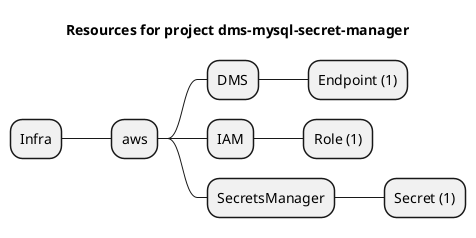 @startmindmap
title Resources for project dms-mysql-secret-manager
skinparam monochrome true
+ Infra
++ aws
+++ DMS
++++ Endpoint (1)
+++ IAM
++++ Role (1)
+++ SecretsManager
++++ Secret (1)
@endmindmap